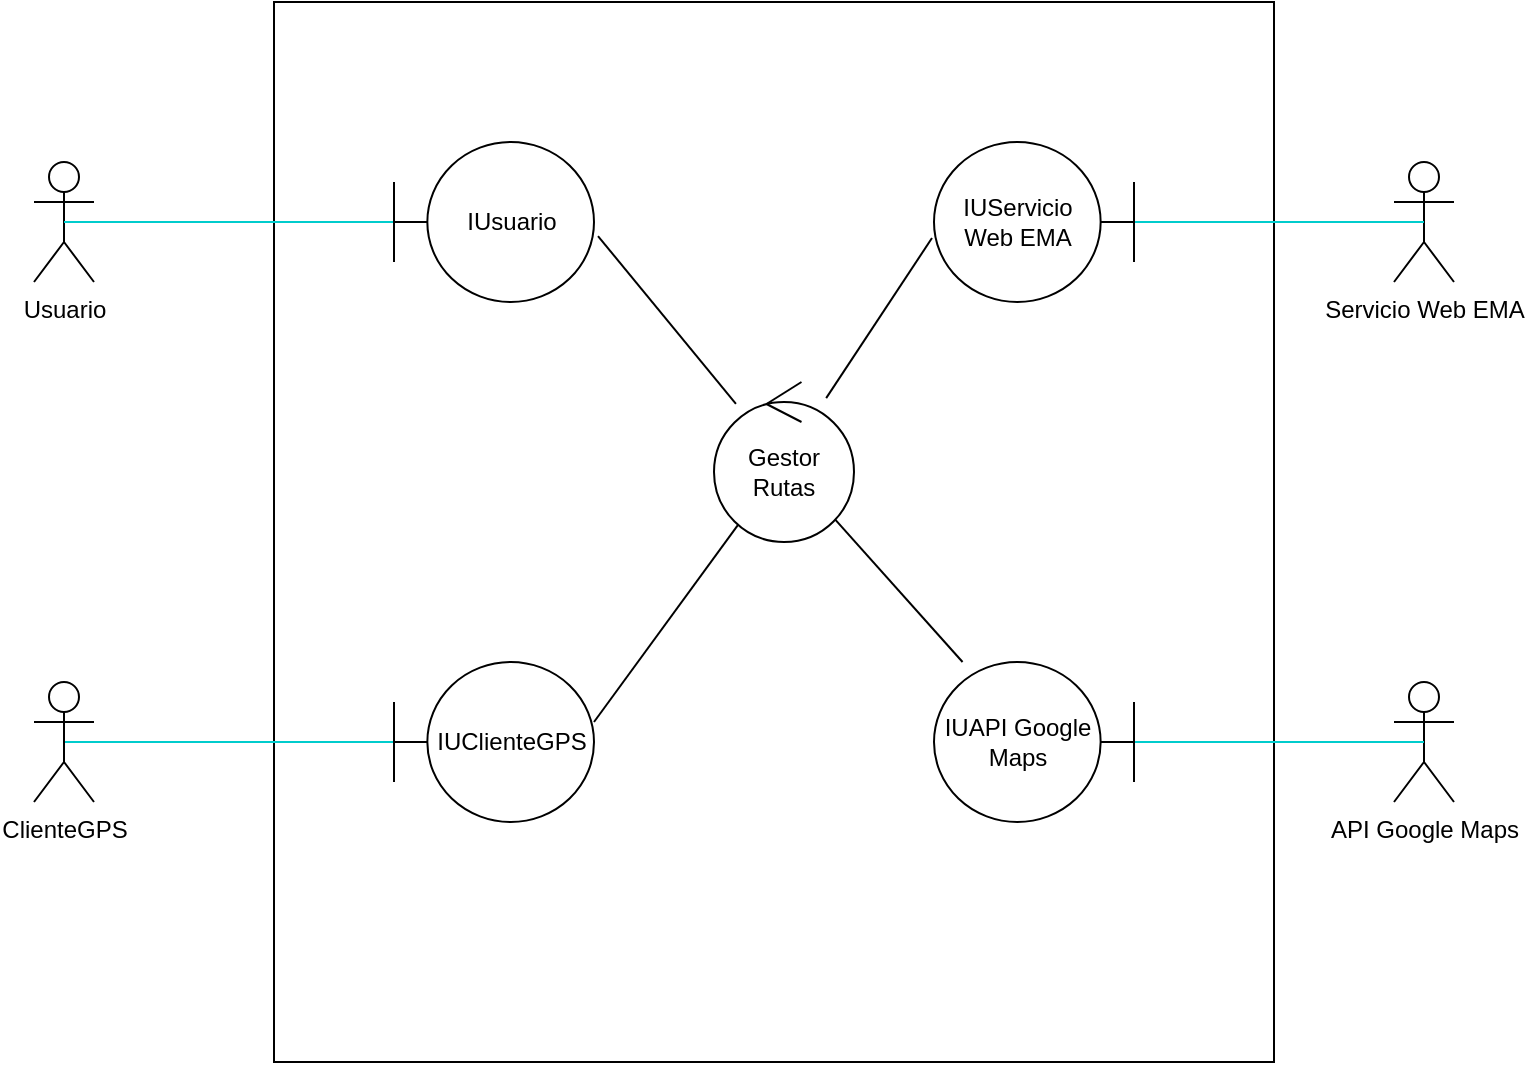<mxfile version="12.5.1" type="github">
  <diagram id="VGJH4sr8CrQg2eb5v-pZ" name="Page-1">
    <mxGraphModel dx="768" dy="606" grid="1" gridSize="10" guides="1" tooltips="1" connect="1" arrows="1" fold="1" page="1" pageScale="1" pageWidth="850" pageHeight="1100" math="0" shadow="0">
      <root>
        <mxCell id="0"/>
        <mxCell id="1" parent="0"/>
        <mxCell id="by7-wM_vD5y1pT4y-xTU-5" value="" style="rounded=0;whiteSpace=wrap;html=1;fillColor=none;" parent="1" vertex="1">
          <mxGeometry x="170" y="90" width="500" height="530" as="geometry"/>
        </mxCell>
        <mxCell id="nBfQ12rVYIrD_7408x3T-1" value="Usuario" style="shape=umlActor;verticalLabelPosition=bottom;labelBackgroundColor=#ffffff;verticalAlign=top;html=1;outlineConnect=0;" parent="1" vertex="1">
          <mxGeometry x="50" y="170" width="30" height="60" as="geometry"/>
        </mxCell>
        <mxCell id="nBfQ12rVYIrD_7408x3T-16" style="rounded=0;orthogonalLoop=1;jettySize=auto;html=1;endArrow=none;endFill=0;fillColor=#dae8fc;strokeColor=#00CCCC;entryX=0.5;entryY=0.5;entryDx=0;entryDy=0;entryPerimeter=0;" parent="1" source="nBfQ12rVYIrD_7408x3T-2" edge="1" target="nBfQ12rVYIrD_7408x3T-1">
          <mxGeometry relative="1" as="geometry">
            <mxPoint x="140" y="168" as="targetPoint"/>
          </mxGeometry>
        </mxCell>
        <mxCell id="nBfQ12rVYIrD_7408x3T-2" value="IUsuario" style="shape=umlBoundary;whiteSpace=wrap;html=1;" parent="1" vertex="1">
          <mxGeometry x="230" y="160" width="100" height="80" as="geometry"/>
        </mxCell>
        <mxCell id="by7-wM_vD5y1pT4y-xTU-1" style="rounded=0;orthogonalLoop=1;jettySize=auto;html=1;entryX=1.02;entryY=0.588;entryDx=0;entryDy=0;entryPerimeter=0;endArrow=none;endFill=0;" parent="1" source="nBfQ12rVYIrD_7408x3T-4" target="nBfQ12rVYIrD_7408x3T-2" edge="1">
          <mxGeometry relative="1" as="geometry"/>
        </mxCell>
        <mxCell id="by7-wM_vD5y1pT4y-xTU-2" style="edgeStyle=none;rounded=0;orthogonalLoop=1;jettySize=auto;html=1;entryX=1;entryY=0.375;entryDx=0;entryDy=0;entryPerimeter=0;endArrow=none;endFill=0;" parent="1" source="nBfQ12rVYIrD_7408x3T-4" target="nBfQ12rVYIrD_7408x3T-5" edge="1">
          <mxGeometry relative="1" as="geometry"/>
        </mxCell>
        <mxCell id="by7-wM_vD5y1pT4y-xTU-3" style="edgeStyle=none;rounded=0;orthogonalLoop=1;jettySize=auto;html=1;entryX=1.01;entryY=0.4;entryDx=0;entryDy=0;entryPerimeter=0;endArrow=none;endFill=0;" parent="1" source="nBfQ12rVYIrD_7408x3T-4" target="nBfQ12rVYIrD_7408x3T-13" edge="1">
          <mxGeometry relative="1" as="geometry"/>
        </mxCell>
        <mxCell id="by7-wM_vD5y1pT4y-xTU-4" style="edgeStyle=none;rounded=0;orthogonalLoop=1;jettySize=auto;html=1;endArrow=none;endFill=0;" parent="1" source="nBfQ12rVYIrD_7408x3T-4" target="nBfQ12rVYIrD_7408x3T-14" edge="1">
          <mxGeometry relative="1" as="geometry"/>
        </mxCell>
        <mxCell id="nBfQ12rVYIrD_7408x3T-4" value="Gestor Rutas" style="ellipse;shape=umlControl;whiteSpace=wrap;html=1;" parent="1" vertex="1">
          <mxGeometry x="390" y="280" width="70" height="80" as="geometry"/>
        </mxCell>
        <mxCell id="nBfQ12rVYIrD_7408x3T-18" style="rounded=0;orthogonalLoop=1;jettySize=auto;html=1;endArrow=none;endFill=0;strokeColor=#00CCCC;entryX=0.5;entryY=0.5;entryDx=0;entryDy=0;entryPerimeter=0;" parent="1" source="nBfQ12rVYIrD_7408x3T-5" target="nBfQ12rVYIrD_7408x3T-6" edge="1">
          <mxGeometry relative="1" as="geometry">
            <mxPoint x="130" y="280" as="targetPoint"/>
          </mxGeometry>
        </mxCell>
        <mxCell id="nBfQ12rVYIrD_7408x3T-5" value="IUClienteGPS" style="shape=umlBoundary;whiteSpace=wrap;html=1;" parent="1" vertex="1">
          <mxGeometry x="230" y="420" width="100" height="80" as="geometry"/>
        </mxCell>
        <mxCell id="nBfQ12rVYIrD_7408x3T-6" value="ClienteGPS" style="shape=umlActor;verticalLabelPosition=bottom;labelBackgroundColor=#ffffff;verticalAlign=top;html=1;outlineConnect=0;" parent="1" vertex="1">
          <mxGeometry x="50" y="430" width="30" height="60" as="geometry"/>
        </mxCell>
        <mxCell id="nBfQ12rVYIrD_7408x3T-7" value="Servicio Web EMA" style="shape=umlActor;verticalLabelPosition=bottom;labelBackgroundColor=#ffffff;verticalAlign=top;html=1;outlineConnect=0;" parent="1" vertex="1">
          <mxGeometry x="730" y="170" width="30" height="60" as="geometry"/>
        </mxCell>
        <mxCell id="nBfQ12rVYIrD_7408x3T-12" value="API Google Maps" style="shape=umlActor;verticalLabelPosition=bottom;labelBackgroundColor=#ffffff;verticalAlign=top;html=1;outlineConnect=0;" parent="1" vertex="1">
          <mxGeometry x="730" y="430" width="30" height="60" as="geometry"/>
        </mxCell>
        <mxCell id="nBfQ12rVYIrD_7408x3T-20" style="rounded=0;orthogonalLoop=1;jettySize=auto;html=1;endArrow=none;endFill=0;strokeColor=#00CCCC;entryX=0.5;entryY=0.5;entryDx=0;entryDy=0;entryPerimeter=0;" parent="1" source="nBfQ12rVYIrD_7408x3T-13" edge="1" target="nBfQ12rVYIrD_7408x3T-7">
          <mxGeometry relative="1" as="geometry">
            <mxPoint x="140" y="400" as="targetPoint"/>
          </mxGeometry>
        </mxCell>
        <mxCell id="nBfQ12rVYIrD_7408x3T-13" value="IUServicio Web EMA" style="shape=umlBoundary;whiteSpace=wrap;html=1;direction=west;" parent="1" vertex="1">
          <mxGeometry x="500" y="160" width="100" height="80" as="geometry"/>
        </mxCell>
        <mxCell id="nBfQ12rVYIrD_7408x3T-21" style="rounded=0;orthogonalLoop=1;jettySize=auto;html=1;endArrow=none;endFill=0;strokeColor=#00CCCC;entryX=0.5;entryY=0.5;entryDx=0;entryDy=0;entryPerimeter=0;" parent="1" source="nBfQ12rVYIrD_7408x3T-14" edge="1" target="nBfQ12rVYIrD_7408x3T-12">
          <mxGeometry relative="1" as="geometry">
            <mxPoint x="140" y="530" as="targetPoint"/>
          </mxGeometry>
        </mxCell>
        <mxCell id="nBfQ12rVYIrD_7408x3T-14" value="IUAPI Google Maps" style="shape=umlBoundary;whiteSpace=wrap;html=1;direction=west;" parent="1" vertex="1">
          <mxGeometry x="500" y="420" width="100" height="80" as="geometry"/>
        </mxCell>
      </root>
    </mxGraphModel>
  </diagram>
</mxfile>
